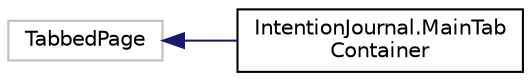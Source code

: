 digraph "Graphical Class Hierarchy"
{
  edge [fontname="Helvetica",fontsize="10",labelfontname="Helvetica",labelfontsize="10"];
  node [fontname="Helvetica",fontsize="10",shape=record];
  rankdir="LR";
  Node1 [label="TabbedPage",height=0.2,width=0.4,color="grey75", fillcolor="white", style="filled"];
  Node1 -> Node0 [dir="back",color="midnightblue",fontsize="10",style="solid",fontname="Helvetica"];
  Node0 [label="IntentionJournal.MainTab\lContainer",height=0.2,width=0.4,color="black", fillcolor="white", style="filled",URL="$class_intention_journal_1_1_main_tab_container.html",tooltip="This code encodes logic behind the tab container which is the page holding all the other pages..."];
}
